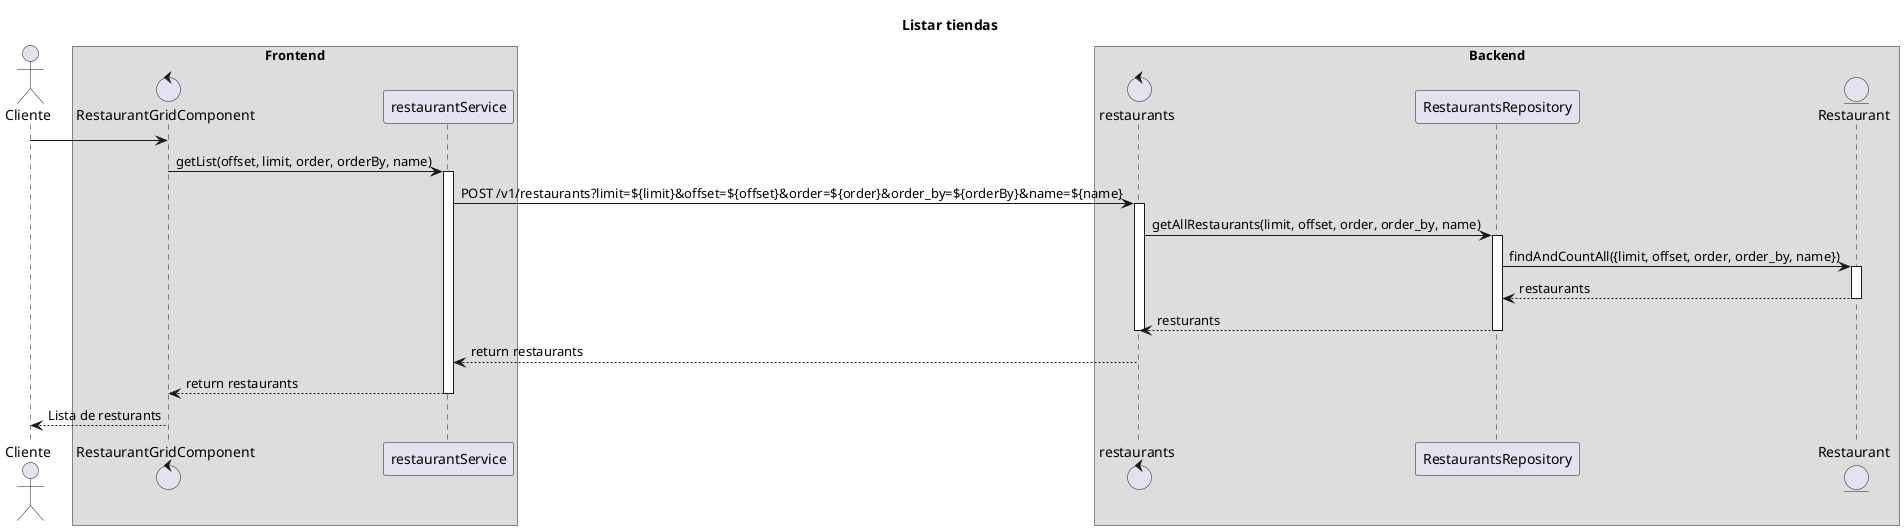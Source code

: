 @startuml
title Listar tiendas
actor Cliente
box "Frontend"
control RestaurantGridComponent

Cliente->RestaurantGridComponent:
RestaurantGridComponent->restaurantService:getList(offset, limit, order, orderBy, name)
activate restaurantService
end box
box "Backend"
control restaurants
restaurantService->restaurants: POST /v1/restaurants?limit=${limit}&offset=${offset}&order=${order}&order_by=${orderBy}&name=${name}
activate restaurants
restaurants->RestaurantsRepository: getAllRestaurants(limit, offset, order, order_by, name)
activate RestaurantsRepository
entity Restaurant
RestaurantsRepository->Restaurant: findAndCountAll({limit, offset, order, order_by, name})
activate Restaurant
Restaurant-->"RestaurantsRepository": restaurants
deactivate Restaurant
RestaurantsRepository-->restaurants: resturants
deactivate RestaurantsRepository
end box
deactivate restaurants
"restaurants"-->restaurantService: return restaurants
restaurantService-->RestaurantGridComponent: return restaurants
deactivate restaurantService
RestaurantGridComponent-->"Cliente": Lista de resturants
@enduml